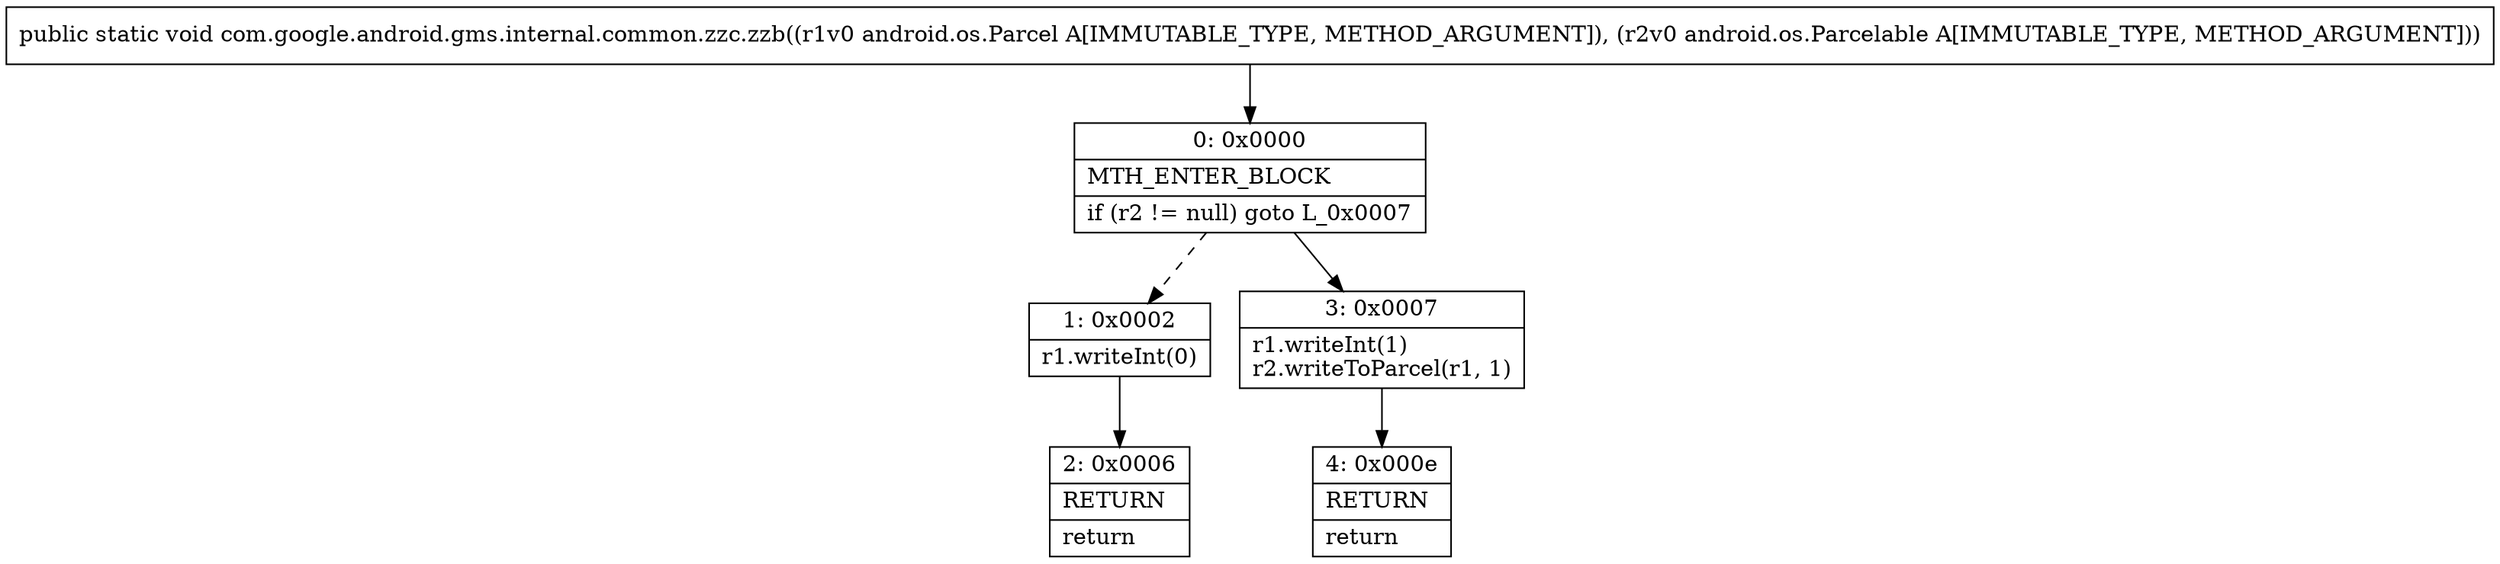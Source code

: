 digraph "CFG forcom.google.android.gms.internal.common.zzc.zzb(Landroid\/os\/Parcel;Landroid\/os\/Parcelable;)V" {
Node_0 [shape=record,label="{0\:\ 0x0000|MTH_ENTER_BLOCK\l|if (r2 != null) goto L_0x0007\l}"];
Node_1 [shape=record,label="{1\:\ 0x0002|r1.writeInt(0)\l}"];
Node_2 [shape=record,label="{2\:\ 0x0006|RETURN\l|return\l}"];
Node_3 [shape=record,label="{3\:\ 0x0007|r1.writeInt(1)\lr2.writeToParcel(r1, 1)\l}"];
Node_4 [shape=record,label="{4\:\ 0x000e|RETURN\l|return\l}"];
MethodNode[shape=record,label="{public static void com.google.android.gms.internal.common.zzc.zzb((r1v0 android.os.Parcel A[IMMUTABLE_TYPE, METHOD_ARGUMENT]), (r2v0 android.os.Parcelable A[IMMUTABLE_TYPE, METHOD_ARGUMENT])) }"];
MethodNode -> Node_0;
Node_0 -> Node_1[style=dashed];
Node_0 -> Node_3;
Node_1 -> Node_2;
Node_3 -> Node_4;
}

